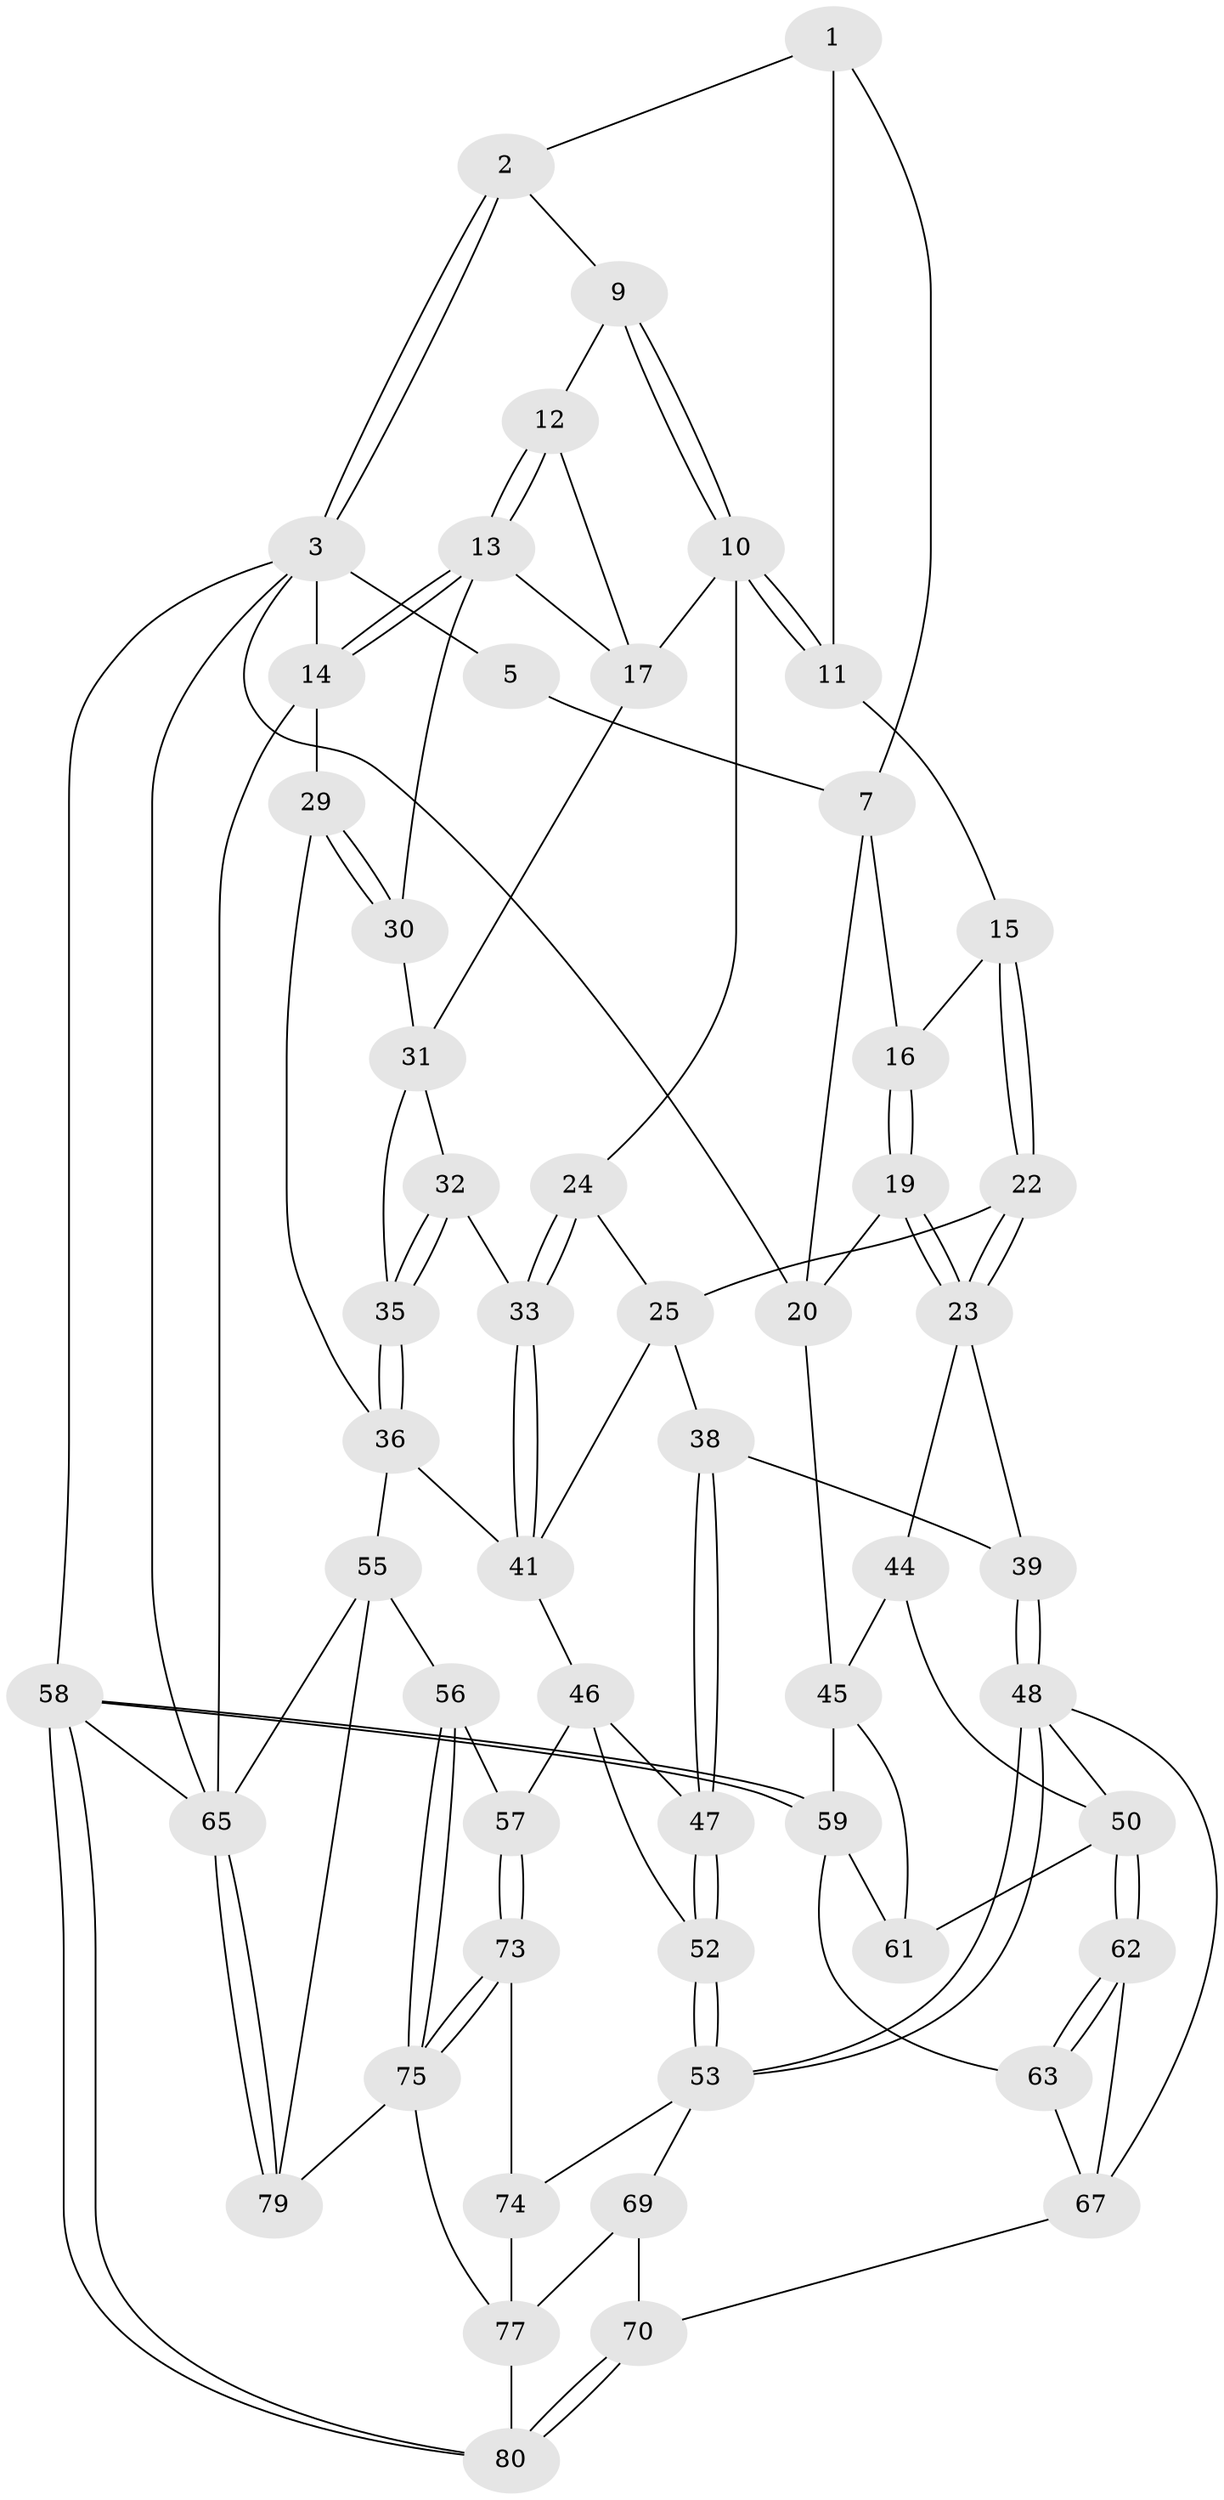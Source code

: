 // Generated by graph-tools (version 1.1) at 2025/24/03/03/25 07:24:33]
// undirected, 56 vertices, 125 edges
graph export_dot {
graph [start="1"]
  node [color=gray90,style=filled];
  1 [pos="+0.4287393624566504+0",super="+6"];
  2 [pos="+0.7170207120780209+0"];
  3 [pos="+1+0",super="+4"];
  5 [pos="+0.09995562149555944+0"];
  7 [pos="+0.3108169443868388+0.08676090895943127",super="+8"];
  9 [pos="+0.7218080049815566+0"];
  10 [pos="+0.5826588049699472+0.21510593569518058",super="+18"];
  11 [pos="+0.5469579094584911+0.19865938451533283"];
  12 [pos="+0.8078637165867989+0.12489999280900974"];
  13 [pos="+1+0.11230046209322002",super="+26"];
  14 [pos="+1+0",super="+28"];
  15 [pos="+0.4117781647271025+0.22443061225211194"];
  16 [pos="+0.3241006927137481+0.13165482071678014"];
  17 [pos="+0.7800136767887622+0.23911007989060892",super="+27"];
  19 [pos="+0.17587476629189314+0.3533623773346523"];
  20 [pos="+0+0.2756986459966356",super="+21"];
  22 [pos="+0.3715018691765586+0.30666404186456286"];
  23 [pos="+0.18463914993442088+0.3601984908449418",super="+40"];
  24 [pos="+0.6089510739542404+0.3213137012066702"];
  25 [pos="+0.42576710379154914+0.37214948556025323",super="+37"];
  29 [pos="+1+0.5324566692040044"];
  30 [pos="+0.9513936580982866+0.3645728341547655"];
  31 [pos="+0.8355548695035013+0.3098345306199582",super="+34"];
  32 [pos="+0.7620579929741453+0.3821837175570971"];
  33 [pos="+0.6182743063205881+0.36027838004041673"];
  35 [pos="+0.8426998002456517+0.5772077608163891"];
  36 [pos="+0.8438832920162365+0.5907042269720906",super="+42"];
  38 [pos="+0.40370058723173524+0.48529279428790983"];
  39 [pos="+0.28406110139951035+0.5243268968756102"];
  41 [pos="+0.6156276738023854+0.4142817662048826",super="+43"];
  44 [pos="+0.0848732436217615+0.5788079732626247"];
  45 [pos="+0+0.3475177077465365",super="+60"];
  46 [pos="+0.5446448279203912+0.5611970370123662",super="+54"];
  47 [pos="+0.5324029871117627+0.5619191959707696"];
  48 [pos="+0.27216863070716885+0.604823663999241",super="+49"];
  50 [pos="+0.168103445859676+0.643882145687204",super="+51"];
  52 [pos="+0.3727509957605931+0.7173586685391674"];
  53 [pos="+0.3671540103961351+0.7208637406943239",super="+68"];
  55 [pos="+0.8040958278429782+0.6750572378670903",super="+72"];
  56 [pos="+0.7390310786133136+0.7194371689425413"];
  57 [pos="+0.5851834270992801+0.7287835095161274"];
  58 [pos="+0+1"];
  59 [pos="+0+1",super="+64"];
  61 [pos="+0.09340004006004908+0.6332668287425253"];
  62 [pos="+0.11464472987572787+0.7377151713194222"];
  63 [pos="+0+1"];
  65 [pos="+1+1",super="+66"];
  67 [pos="+0.19104369585471004+0.7860417537162964",super="+71"];
  69 [pos="+0.3472995232823438+0.7916522917925077"];
  70 [pos="+0.2667290140954369+0.8597586444087127"];
  73 [pos="+0.5493951142166111+0.7941152310072801"];
  74 [pos="+0.5400074642118419+0.7969712127801073"];
  75 [pos="+0.6493523866490616+0.8868792550641692",super="+76"];
  77 [pos="+0.5602430011289913+1",super="+78"];
  79 [pos="+0.7534395389727802+1"];
  80 [pos="+0.46283666549026714+1"];
  1 -- 2;
  1 -- 11;
  1 -- 7;
  2 -- 3;
  2 -- 3;
  2 -- 9;
  3 -- 14;
  3 -- 65;
  3 -- 5;
  3 -- 58;
  3 -- 20;
  5 -- 7;
  7 -- 16;
  7 -- 20;
  9 -- 10;
  9 -- 10;
  9 -- 12;
  10 -- 11;
  10 -- 11;
  10 -- 24;
  10 -- 17;
  11 -- 15;
  12 -- 13;
  12 -- 13;
  12 -- 17;
  13 -- 14;
  13 -- 14;
  13 -- 30;
  13 -- 17;
  14 -- 65;
  14 -- 29;
  15 -- 16;
  15 -- 22;
  15 -- 22;
  16 -- 19;
  16 -- 19;
  17 -- 31;
  19 -- 20;
  19 -- 23;
  19 -- 23;
  20 -- 45;
  22 -- 23;
  22 -- 23;
  22 -- 25;
  23 -- 44;
  23 -- 39;
  24 -- 25;
  24 -- 33;
  24 -- 33;
  25 -- 38;
  25 -- 41;
  29 -- 30;
  29 -- 30;
  29 -- 36;
  30 -- 31;
  31 -- 32;
  31 -- 35;
  32 -- 33;
  32 -- 35;
  32 -- 35;
  33 -- 41;
  33 -- 41;
  35 -- 36;
  35 -- 36;
  36 -- 41;
  36 -- 55;
  38 -- 39;
  38 -- 47;
  38 -- 47;
  39 -- 48;
  39 -- 48;
  41 -- 46;
  44 -- 45;
  44 -- 50;
  45 -- 61;
  45 -- 59;
  46 -- 47;
  46 -- 57;
  46 -- 52;
  47 -- 52;
  47 -- 52;
  48 -- 53;
  48 -- 53;
  48 -- 50;
  48 -- 67;
  50 -- 62;
  50 -- 62;
  50 -- 61;
  52 -- 53;
  52 -- 53;
  53 -- 74;
  53 -- 69;
  55 -- 56;
  55 -- 65;
  55 -- 79;
  56 -- 57;
  56 -- 75;
  56 -- 75;
  57 -- 73;
  57 -- 73;
  58 -- 59;
  58 -- 59;
  58 -- 80;
  58 -- 80;
  58 -- 65;
  59 -- 61;
  59 -- 63;
  62 -- 63;
  62 -- 63;
  62 -- 67;
  63 -- 67;
  65 -- 79;
  65 -- 79;
  67 -- 70;
  69 -- 70;
  69 -- 77;
  70 -- 80;
  70 -- 80;
  73 -- 74;
  73 -- 75;
  73 -- 75;
  74 -- 77;
  75 -- 77;
  75 -- 79;
  77 -- 80;
}

